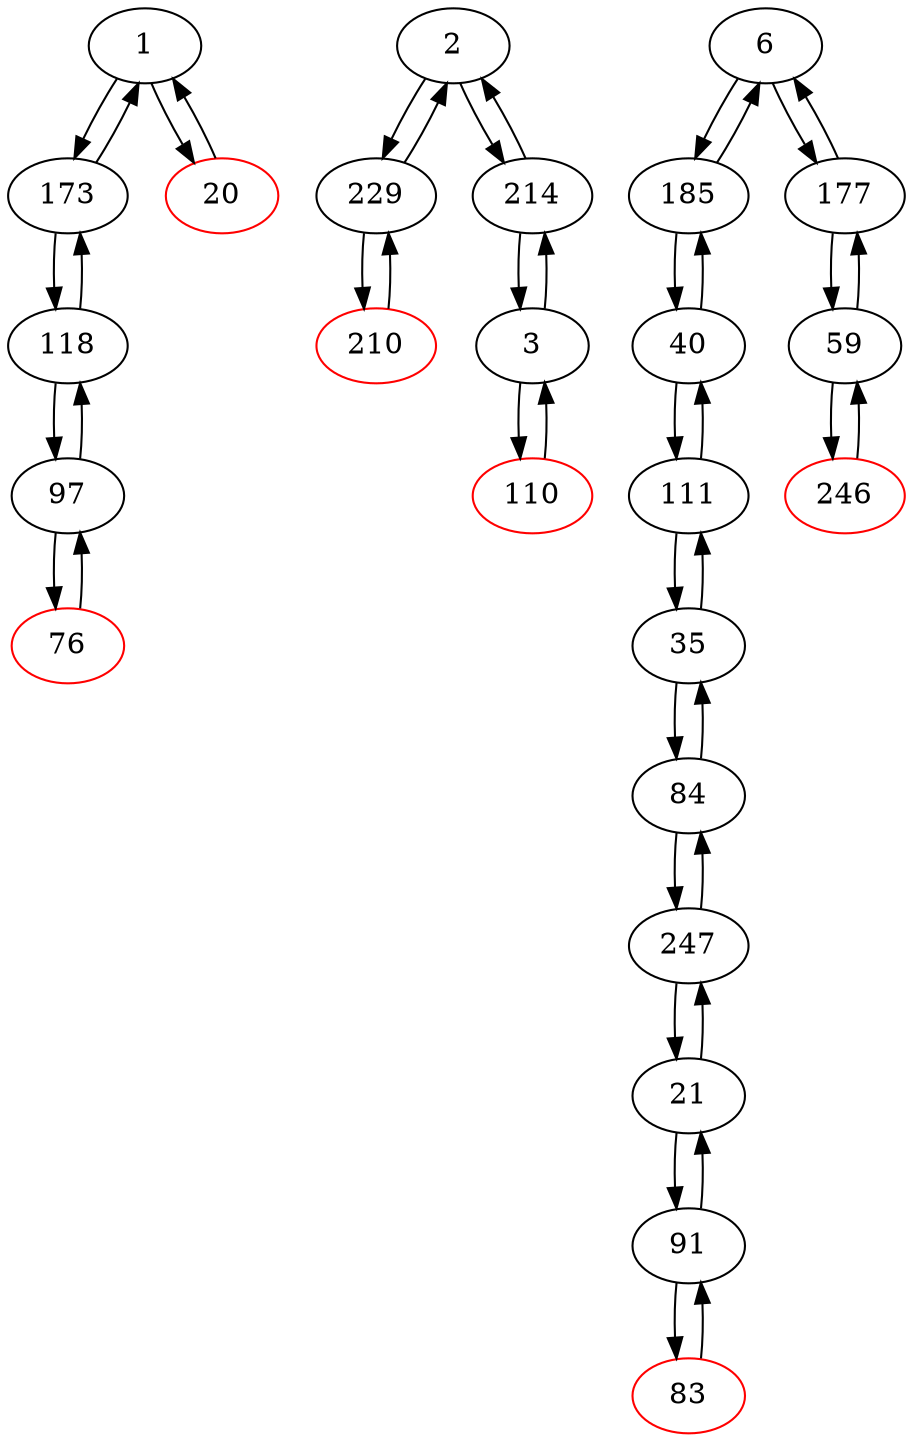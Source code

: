 digraph G {
1 -> 173;
2 -> 229;
3 -> 110;
6 -> 185;
20 -> 1;
21 -> 247;
35 -> 111;
40 -> 111;
59 -> 246;
83 -> 91;
84 -> 247;
91 -> 21;
97 -> 76;
111 -> 35;
118 -> 97;
173 -> 1;
177 -> 59;
185 -> 6;
214 -> 3;
229 -> 2;
246 -> 59;
247 -> 21;
1 -> 20;
2 -> 214;
3 -> 214;
6 -> 177;
21 -> 91;
35 -> 84;
40 -> 185;
59 -> 177;
76 -> 97;
84 -> 35;
91 -> 83;
97 -> 118;
110 -> 3;
111 -> 40;
118 -> 173;
173 -> 118;
177 -> 6;
185 -> 40;
210 -> 229;
214 -> 2;
229 -> 210;
247 -> 84;
1
2
3
6
20[color=red];
21
35
40
59
76[color=red];
83[color=red];
84
91
97
110[color=red];
111
118
173
177
185
210[color=red];
214
229
246[color=red];
247
}
